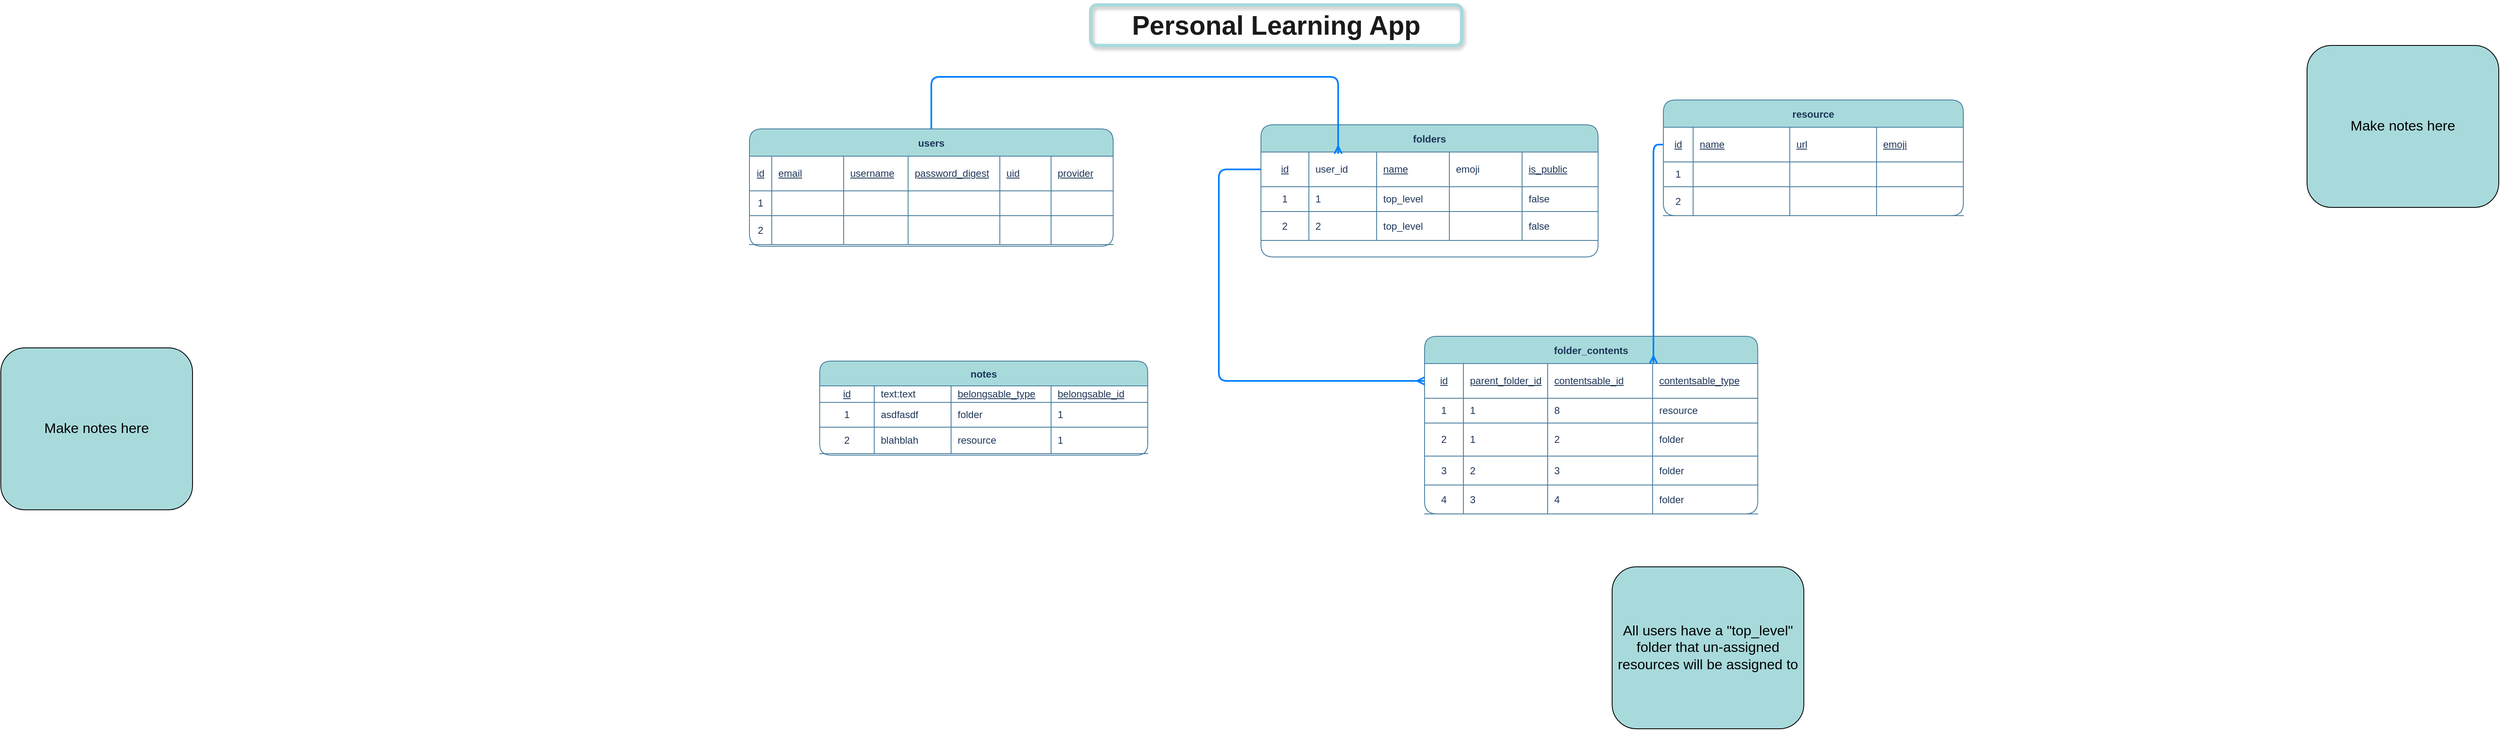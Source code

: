 <mxfile>
    <diagram id="2Q5nVtx4BR8TXtKDtNm_" name="Page-1">
        <mxGraphModel dx="3700" dy="452" grid="0" gridSize="10" guides="1" tooltips="1" connect="1" arrows="1" fold="1" page="1" pageScale="1" pageWidth="1920" pageHeight="1200" background="#FFFFFF" math="0" shadow="0">
            <root>
                <mxCell id="0"/>
                <mxCell id="1" parent="0"/>
                <mxCell id="249" value="&lt;b&gt;&lt;font style=&quot;font-size: 32px&quot; color=&quot;#1a1a1a&quot;&gt;Personal Learning App&lt;/font&gt;&lt;/b&gt;" style="text;html=1;fillColor=none;align=center;verticalAlign=middle;whiteSpace=wrap;rounded=1;shadow=1;sketch=0;glass=1;strokeWidth=4;perimeterSpacing=4;strokeColor=#A8DADC;" parent="1" vertex="1">
                    <mxGeometry x="754" y="35" width="449" height="49" as="geometry"/>
                </mxCell>
                <mxCell id="375" value="users" style="shape=table;startSize=33;container=1;collapsible=0;childLayout=tableLayout;fixedRows=1;rowLines=0;fontStyle=1;align=center;fillColor=#A8DADC;strokeColor=#457B9D;fontColor=#1D3557;rounded=1;shadow=0;" parent="1" vertex="1">
                    <mxGeometry x="341" y="185" width="440.156" height="142" as="geometry"/>
                </mxCell>
                <mxCell id="376" style="shape=partialRectangle;html=1;whiteSpace=wrap;collapsible=0;dropTarget=0;pointerEvents=0;fillColor=none;top=0;left=0;bottom=1;right=0;points=[[0,0.5],[1,0.5]];portConstraint=eastwest;strokeColor=#457B9D;fontColor=#1D3557;" parent="375" vertex="1">
                    <mxGeometry y="33" width="440.156" height="42" as="geometry"/>
                </mxCell>
                <mxCell id="377" value="&lt;u&gt;id&lt;/u&gt;" style="shape=partialRectangle;html=1;whiteSpace=wrap;connectable=0;fillColor=none;top=0;left=0;bottom=0;right=0;overflow=hidden;strokeColor=#457B9D;fontColor=#1D3557;" parent="376" vertex="1">
                    <mxGeometry width="27" height="42" as="geometry"/>
                </mxCell>
                <mxCell id="419" value="&lt;u&gt;email&lt;/u&gt;" style="shape=partialRectangle;html=1;whiteSpace=wrap;connectable=0;fillColor=none;top=0;left=0;bottom=0;right=0;align=left;spacingLeft=6;overflow=hidden;strokeColor=#457B9D;fontColor=#1D3557;" parent="376" vertex="1">
                    <mxGeometry x="27" width="87" height="42" as="geometry"/>
                </mxCell>
                <mxCell id="379" value="&lt;u&gt;username&lt;/u&gt;" style="shape=partialRectangle;html=1;whiteSpace=wrap;connectable=0;fillColor=none;top=0;left=0;bottom=0;right=0;align=left;spacingLeft=6;overflow=hidden;strokeColor=#457B9D;fontColor=#1D3557;fontStyle=4" parent="376" vertex="1">
                    <mxGeometry x="114" width="78" height="42" as="geometry"/>
                </mxCell>
                <mxCell id="380" value="password_digest" style="shape=partialRectangle;html=1;whiteSpace=wrap;connectable=0;fillColor=none;top=0;left=0;bottom=0;right=0;align=left;spacingLeft=6;overflow=hidden;strokeColor=#457B9D;fontColor=#1D3557;fontStyle=4" parent="376" vertex="1">
                    <mxGeometry x="192" width="111" height="42" as="geometry"/>
                </mxCell>
                <mxCell id="469" value="uid" style="shape=partialRectangle;html=1;whiteSpace=wrap;connectable=0;fillColor=none;top=0;left=0;bottom=0;right=0;align=left;spacingLeft=6;overflow=hidden;strokeColor=#457B9D;fontColor=#1D3557;fontStyle=4" parent="376" vertex="1">
                    <mxGeometry x="303" width="62" height="42" as="geometry"/>
                </mxCell>
                <mxCell id="466" value="provider" style="shape=partialRectangle;html=1;whiteSpace=wrap;connectable=0;fillColor=none;top=0;left=0;bottom=0;right=0;align=left;spacingLeft=6;overflow=hidden;strokeColor=#457B9D;fontColor=#1D3557;fontStyle=4" parent="376" vertex="1">
                    <mxGeometry x="365" width="75" height="42" as="geometry"/>
                </mxCell>
                <mxCell id="382" value="" style="shape=partialRectangle;html=1;whiteSpace=wrap;collapsible=0;dropTarget=0;pointerEvents=0;fillColor=none;top=0;left=0;bottom=1;right=0;points=[[0,0.5],[1,0.5]];portConstraint=eastwest;strokeColor=#457B9D;fontColor=#1D3557;" parent="375" vertex="1">
                    <mxGeometry y="75" width="440.156" height="30" as="geometry"/>
                </mxCell>
                <mxCell id="383" value="1" style="shape=partialRectangle;html=1;whiteSpace=wrap;connectable=0;fillColor=none;top=0;left=0;bottom=0;right=0;overflow=hidden;strokeColor=#457B9D;fontColor=#1D3557;" parent="382" vertex="1">
                    <mxGeometry width="27" height="30" as="geometry"/>
                </mxCell>
                <mxCell id="420" style="shape=partialRectangle;html=1;whiteSpace=wrap;connectable=0;fillColor=none;top=0;left=0;bottom=0;right=0;align=left;spacingLeft=6;overflow=hidden;strokeColor=#457B9D;fontColor=#1D3557;" parent="382" vertex="1">
                    <mxGeometry x="27" width="87" height="30" as="geometry"/>
                </mxCell>
                <mxCell id="385" value="" style="shape=partialRectangle;html=1;whiteSpace=wrap;connectable=0;fillColor=none;top=0;left=0;bottom=0;right=0;align=left;spacingLeft=6;overflow=hidden;strokeColor=#457B9D;fontColor=#1D3557;" parent="382" vertex="1">
                    <mxGeometry x="114" width="78" height="30" as="geometry"/>
                </mxCell>
                <mxCell id="386" style="shape=partialRectangle;html=1;whiteSpace=wrap;connectable=0;fillColor=none;top=0;left=0;bottom=0;right=0;align=left;spacingLeft=6;overflow=hidden;strokeColor=#457B9D;fontColor=#1D3557;" parent="382" vertex="1">
                    <mxGeometry x="192" width="111" height="30" as="geometry"/>
                </mxCell>
                <mxCell id="470" style="shape=partialRectangle;html=1;whiteSpace=wrap;connectable=0;fillColor=none;top=0;left=0;bottom=0;right=0;align=left;spacingLeft=6;overflow=hidden;strokeColor=#457B9D;fontColor=#1D3557;" parent="382" vertex="1">
                    <mxGeometry x="303" width="62" height="30" as="geometry"/>
                </mxCell>
                <mxCell id="467" style="shape=partialRectangle;html=1;whiteSpace=wrap;connectable=0;fillColor=none;top=0;left=0;bottom=0;right=0;align=left;spacingLeft=6;overflow=hidden;strokeColor=#457B9D;fontColor=#1D3557;" parent="382" vertex="1">
                    <mxGeometry x="365" width="75" height="30" as="geometry"/>
                </mxCell>
                <mxCell id="406" style="shape=partialRectangle;html=1;whiteSpace=wrap;collapsible=0;dropTarget=0;pointerEvents=0;fillColor=none;top=0;left=0;bottom=1;right=0;points=[[0,0.5],[1,0.5]];portConstraint=eastwest;strokeColor=#457B9D;fontColor=#1D3557;" parent="375" vertex="1">
                    <mxGeometry y="105" width="440.156" height="35" as="geometry"/>
                </mxCell>
                <mxCell id="407" value="2" style="shape=partialRectangle;html=1;whiteSpace=wrap;connectable=0;fillColor=none;top=0;left=0;bottom=0;right=0;overflow=hidden;strokeColor=#457B9D;fontColor=#1D3557;" parent="406" vertex="1">
                    <mxGeometry width="27" height="35" as="geometry"/>
                </mxCell>
                <mxCell id="421" style="shape=partialRectangle;html=1;whiteSpace=wrap;connectable=0;fillColor=none;top=0;left=0;bottom=0;right=0;align=left;spacingLeft=6;overflow=hidden;strokeColor=#457B9D;fontColor=#1D3557;" parent="406" vertex="1">
                    <mxGeometry x="27" width="87" height="35" as="geometry"/>
                </mxCell>
                <mxCell id="409" style="shape=partialRectangle;html=1;whiteSpace=wrap;connectable=0;fillColor=none;top=0;left=0;bottom=0;right=0;align=left;spacingLeft=6;overflow=hidden;strokeColor=#457B9D;fontColor=#1D3557;" parent="406" vertex="1">
                    <mxGeometry x="114" width="78" height="35" as="geometry"/>
                </mxCell>
                <mxCell id="410" style="shape=partialRectangle;html=1;whiteSpace=wrap;connectable=0;fillColor=none;top=0;left=0;bottom=0;right=0;align=left;spacingLeft=6;overflow=hidden;strokeColor=#457B9D;fontColor=#1D3557;" parent="406" vertex="1">
                    <mxGeometry x="192" width="111" height="35" as="geometry"/>
                </mxCell>
                <mxCell id="471" style="shape=partialRectangle;html=1;whiteSpace=wrap;connectable=0;fillColor=none;top=0;left=0;bottom=0;right=0;align=left;spacingLeft=6;overflow=hidden;strokeColor=#457B9D;fontColor=#1D3557;" parent="406" vertex="1">
                    <mxGeometry x="303" width="62" height="35" as="geometry"/>
                </mxCell>
                <mxCell id="468" style="shape=partialRectangle;html=1;whiteSpace=wrap;connectable=0;fillColor=none;top=0;left=0;bottom=0;right=0;align=left;spacingLeft=6;overflow=hidden;strokeColor=#457B9D;fontColor=#1D3557;" parent="406" vertex="1">
                    <mxGeometry x="365" width="75" height="35" as="geometry"/>
                </mxCell>
                <mxCell id="418" style="edgeStyle=orthogonalEdgeStyle;rounded=0;orthogonalLoop=1;jettySize=auto;html=1;exitX=0.5;exitY=1;exitDx=0;exitDy=0;" parent="375" source="375" edge="1">
                    <mxGeometry relative="1" as="geometry"/>
                </mxCell>
                <mxCell id="472" value="folders" style="shape=table;startSize=33;container=1;collapsible=0;childLayout=tableLayout;fixedRows=1;rowLines=0;fontStyle=1;align=center;fillColor=#A8DADC;strokeColor=#457B9D;fontColor=#1D3557;rounded=1;shadow=0;" parent="1" vertex="1">
                    <mxGeometry x="960" y="180" width="408" height="160" as="geometry"/>
                </mxCell>
                <mxCell id="473" style="shape=partialRectangle;html=1;whiteSpace=wrap;collapsible=0;dropTarget=0;pointerEvents=0;fillColor=none;top=0;left=0;bottom=1;right=0;points=[[0,0.5],[1,0.5]];portConstraint=eastwest;strokeColor=#457B9D;fontColor=#1D3557;" parent="472" vertex="1">
                    <mxGeometry y="33" width="408" height="42" as="geometry"/>
                </mxCell>
                <mxCell id="474" value="&lt;u&gt;id&lt;/u&gt;" style="shape=partialRectangle;html=1;whiteSpace=wrap;connectable=0;fillColor=none;top=0;left=0;bottom=0;right=0;overflow=hidden;strokeColor=#457B9D;fontColor=#1D3557;" parent="473" vertex="1">
                    <mxGeometry width="58" height="42" as="geometry"/>
                </mxCell>
                <mxCell id="543" value="user_id" style="shape=partialRectangle;html=1;whiteSpace=wrap;connectable=0;fillColor=none;top=0;left=0;bottom=0;right=0;align=left;spacingLeft=6;overflow=hidden;strokeColor=#457B9D;fontColor=#1D3557;" parent="473" vertex="1">
                    <mxGeometry x="58" width="82" height="42" as="geometry"/>
                </mxCell>
                <mxCell id="475" value="&lt;u&gt;name&lt;/u&gt;" style="shape=partialRectangle;html=1;whiteSpace=wrap;connectable=0;fillColor=none;top=0;left=0;bottom=0;right=0;align=left;spacingLeft=6;overflow=hidden;strokeColor=#457B9D;fontColor=#1D3557;" parent="473" vertex="1">
                    <mxGeometry x="140" width="88" height="42" as="geometry"/>
                </mxCell>
                <mxCell id="703" value="emoji" style="shape=partialRectangle;html=1;whiteSpace=wrap;connectable=0;fillColor=none;top=0;left=0;bottom=0;right=0;align=left;spacingLeft=6;overflow=hidden;strokeColor=#457B9D;fontColor=#1D3557;" vertex="1" parent="473">
                    <mxGeometry x="228" width="88" height="42" as="geometry"/>
                </mxCell>
                <mxCell id="540" value="is_public" style="shape=partialRectangle;html=1;whiteSpace=wrap;connectable=0;fillColor=none;top=0;left=0;bottom=0;right=0;align=left;spacingLeft=6;overflow=hidden;strokeColor=#457B9D;fontColor=#1D3557;fontStyle=4" parent="473" vertex="1">
                    <mxGeometry x="316" width="92" height="42" as="geometry"/>
                </mxCell>
                <mxCell id="479" value="" style="shape=partialRectangle;html=1;whiteSpace=wrap;collapsible=0;dropTarget=0;pointerEvents=0;fillColor=none;top=0;left=0;bottom=1;right=0;points=[[0,0.5],[1,0.5]];portConstraint=eastwest;strokeColor=#457B9D;fontColor=#1D3557;" parent="472" vertex="1">
                    <mxGeometry y="75" width="408" height="30" as="geometry"/>
                </mxCell>
                <mxCell id="480" value="1" style="shape=partialRectangle;html=1;whiteSpace=wrap;connectable=0;fillColor=none;top=0;left=0;bottom=0;right=0;overflow=hidden;strokeColor=#457B9D;fontColor=#1D3557;" parent="479" vertex="1">
                    <mxGeometry width="58" height="30" as="geometry"/>
                </mxCell>
                <mxCell id="544" value="1" style="shape=partialRectangle;html=1;whiteSpace=wrap;connectable=0;fillColor=none;top=0;left=0;bottom=0;right=0;align=left;spacingLeft=6;overflow=hidden;strokeColor=#457B9D;fontColor=#1D3557;" parent="479" vertex="1">
                    <mxGeometry x="58" width="82" height="30" as="geometry"/>
                </mxCell>
                <mxCell id="481" value="top_level" style="shape=partialRectangle;html=1;whiteSpace=wrap;connectable=0;fillColor=none;top=0;left=0;bottom=0;right=0;align=left;spacingLeft=6;overflow=hidden;strokeColor=#457B9D;fontColor=#1D3557;" parent="479" vertex="1">
                    <mxGeometry x="140" width="88" height="30" as="geometry"/>
                </mxCell>
                <mxCell id="704" style="shape=partialRectangle;html=1;whiteSpace=wrap;connectable=0;fillColor=none;top=0;left=0;bottom=0;right=0;align=left;spacingLeft=6;overflow=hidden;strokeColor=#457B9D;fontColor=#1D3557;" vertex="1" parent="479">
                    <mxGeometry x="228" width="88" height="30" as="geometry"/>
                </mxCell>
                <mxCell id="541" value="false" style="shape=partialRectangle;html=1;whiteSpace=wrap;connectable=0;fillColor=none;top=0;left=0;bottom=0;right=0;align=left;spacingLeft=6;overflow=hidden;strokeColor=#457B9D;fontColor=#1D3557;" parent="479" vertex="1">
                    <mxGeometry x="316" width="92" height="30" as="geometry"/>
                </mxCell>
                <mxCell id="485" style="shape=partialRectangle;html=1;whiteSpace=wrap;collapsible=0;dropTarget=0;pointerEvents=0;fillColor=none;top=0;left=0;bottom=1;right=0;points=[[0,0.5],[1,0.5]];portConstraint=eastwest;strokeColor=#457B9D;fontColor=#1D3557;" parent="472" vertex="1">
                    <mxGeometry y="105" width="408" height="35" as="geometry"/>
                </mxCell>
                <mxCell id="486" value="2" style="shape=partialRectangle;html=1;whiteSpace=wrap;connectable=0;fillColor=none;top=0;left=0;bottom=0;right=0;overflow=hidden;strokeColor=#457B9D;fontColor=#1D3557;" parent="485" vertex="1">
                    <mxGeometry width="58" height="35" as="geometry"/>
                </mxCell>
                <mxCell id="545" value="2" style="shape=partialRectangle;html=1;whiteSpace=wrap;connectable=0;fillColor=none;top=0;left=0;bottom=0;right=0;align=left;spacingLeft=6;overflow=hidden;strokeColor=#457B9D;fontColor=#1D3557;" parent="485" vertex="1">
                    <mxGeometry x="58" width="82" height="35" as="geometry"/>
                </mxCell>
                <mxCell id="487" value="top_level" style="shape=partialRectangle;html=1;whiteSpace=wrap;connectable=0;fillColor=none;top=0;left=0;bottom=0;right=0;align=left;spacingLeft=6;overflow=hidden;strokeColor=#457B9D;fontColor=#1D3557;" parent="485" vertex="1">
                    <mxGeometry x="140" width="88" height="35" as="geometry"/>
                </mxCell>
                <mxCell id="705" style="shape=partialRectangle;html=1;whiteSpace=wrap;connectable=0;fillColor=none;top=0;left=0;bottom=0;right=0;align=left;spacingLeft=6;overflow=hidden;strokeColor=#457B9D;fontColor=#1D3557;" vertex="1" parent="485">
                    <mxGeometry x="228" width="88" height="35" as="geometry"/>
                </mxCell>
                <mxCell id="542" value="&lt;span&gt;false&lt;/span&gt;" style="shape=partialRectangle;html=1;whiteSpace=wrap;connectable=0;fillColor=none;top=0;left=0;bottom=0;right=0;align=left;spacingLeft=6;overflow=hidden;strokeColor=#457B9D;fontColor=#1D3557;" parent="485" vertex="1">
                    <mxGeometry x="316" width="92" height="35" as="geometry"/>
                </mxCell>
                <mxCell id="491" style="edgeStyle=orthogonalEdgeStyle;rounded=0;orthogonalLoop=1;jettySize=auto;html=1;exitX=0.5;exitY=1;exitDx=0;exitDy=0;" parent="472" source="472" edge="1">
                    <mxGeometry relative="1" as="geometry"/>
                </mxCell>
                <mxCell id="512" value="folder_contents" style="shape=table;startSize=33;container=1;collapsible=0;childLayout=tableLayout;fixedRows=1;rowLines=0;fontStyle=1;align=center;fillColor=#A8DADC;strokeColor=#457B9D;fontColor=#1D3557;rounded=1;shadow=0;" parent="1" vertex="1">
                    <mxGeometry x="1158" y="436" width="403.21" height="215" as="geometry"/>
                </mxCell>
                <mxCell id="513" style="shape=partialRectangle;html=1;whiteSpace=wrap;collapsible=0;dropTarget=0;pointerEvents=0;fillColor=none;top=0;left=0;bottom=1;right=0;points=[[0,0.5],[1,0.5]];portConstraint=eastwest;strokeColor=#457B9D;fontColor=#1D3557;" parent="512" vertex="1">
                    <mxGeometry y="33" width="403.21" height="42" as="geometry"/>
                </mxCell>
                <mxCell id="514" value="&lt;u&gt;id&lt;/u&gt;" style="shape=partialRectangle;html=1;whiteSpace=wrap;connectable=0;fillColor=none;top=0;left=0;bottom=0;right=0;overflow=hidden;strokeColor=#457B9D;fontColor=#1D3557;" parent="513" vertex="1">
                    <mxGeometry width="47" height="42" as="geometry"/>
                </mxCell>
                <mxCell id="515" value="&lt;u&gt;parent_folder_id&lt;/u&gt;" style="shape=partialRectangle;html=1;whiteSpace=wrap;connectable=0;fillColor=none;top=0;left=0;bottom=0;right=0;align=left;spacingLeft=6;overflow=hidden;strokeColor=#457B9D;fontColor=#1D3557;" parent="513" vertex="1">
                    <mxGeometry x="47" width="102" height="42" as="geometry"/>
                </mxCell>
                <mxCell id="516" value="contentsable_id" style="shape=partialRectangle;html=1;whiteSpace=wrap;connectable=0;fillColor=none;top=0;left=0;bottom=0;right=0;align=left;spacingLeft=6;overflow=hidden;strokeColor=#457B9D;fontColor=#1D3557;fontStyle=4" parent="513" vertex="1">
                    <mxGeometry x="149" width="127" height="42" as="geometry"/>
                </mxCell>
                <mxCell id="688" value="contentsable_type" style="shape=partialRectangle;html=1;whiteSpace=wrap;connectable=0;fillColor=none;top=0;left=0;bottom=0;right=0;align=left;spacingLeft=6;overflow=hidden;strokeColor=#457B9D;fontColor=#1D3557;fontStyle=4" vertex="1" parent="513">
                    <mxGeometry x="276" width="127" height="42" as="geometry"/>
                </mxCell>
                <mxCell id="517" value="" style="shape=partialRectangle;html=1;whiteSpace=wrap;collapsible=0;dropTarget=0;pointerEvents=0;fillColor=none;top=0;left=0;bottom=1;right=0;points=[[0,0.5],[1,0.5]];portConstraint=eastwest;strokeColor=#457B9D;fontColor=#1D3557;" parent="512" vertex="1">
                    <mxGeometry y="75" width="403.21" height="30" as="geometry"/>
                </mxCell>
                <mxCell id="518" value="1" style="shape=partialRectangle;html=1;whiteSpace=wrap;connectable=0;fillColor=none;top=0;left=0;bottom=0;right=0;overflow=hidden;strokeColor=#457B9D;fontColor=#1D3557;" parent="517" vertex="1">
                    <mxGeometry width="47" height="30" as="geometry"/>
                </mxCell>
                <mxCell id="519" value="1" style="shape=partialRectangle;html=1;whiteSpace=wrap;connectable=0;fillColor=none;top=0;left=0;bottom=0;right=0;align=left;spacingLeft=6;overflow=hidden;strokeColor=#457B9D;fontColor=#1D3557;" parent="517" vertex="1">
                    <mxGeometry x="47" width="102" height="30" as="geometry"/>
                </mxCell>
                <mxCell id="520" value="8" style="shape=partialRectangle;html=1;whiteSpace=wrap;connectable=0;fillColor=none;top=0;left=0;bottom=0;right=0;align=left;spacingLeft=6;overflow=hidden;strokeColor=#457B9D;fontColor=#1D3557;" parent="517" vertex="1">
                    <mxGeometry x="149" width="127" height="30" as="geometry"/>
                </mxCell>
                <mxCell id="689" value="resource" style="shape=partialRectangle;html=1;whiteSpace=wrap;connectable=0;fillColor=none;top=0;left=0;bottom=0;right=0;align=left;spacingLeft=6;overflow=hidden;strokeColor=#457B9D;fontColor=#1D3557;" vertex="1" parent="517">
                    <mxGeometry x="276" width="127" height="30" as="geometry"/>
                </mxCell>
                <mxCell id="521" style="shape=partialRectangle;html=1;whiteSpace=wrap;collapsible=0;dropTarget=0;pointerEvents=0;fillColor=none;top=0;left=0;bottom=1;right=0;points=[[0,0.5],[1,0.5]];portConstraint=eastwest;strokeColor=#457B9D;fontColor=#1D3557;" parent="512" vertex="1">
                    <mxGeometry y="105" width="403.21" height="40" as="geometry"/>
                </mxCell>
                <mxCell id="522" value="2" style="shape=partialRectangle;html=1;whiteSpace=wrap;connectable=0;fillColor=none;top=0;left=0;bottom=0;right=0;overflow=hidden;strokeColor=#457B9D;fontColor=#1D3557;" parent="521" vertex="1">
                    <mxGeometry width="47" height="40" as="geometry"/>
                </mxCell>
                <mxCell id="523" value="1" style="shape=partialRectangle;html=1;whiteSpace=wrap;connectable=0;fillColor=none;top=0;left=0;bottom=0;right=0;align=left;spacingLeft=6;overflow=hidden;strokeColor=#457B9D;fontColor=#1D3557;" parent="521" vertex="1">
                    <mxGeometry x="47" width="102" height="40" as="geometry"/>
                </mxCell>
                <mxCell id="524" value="2" style="shape=partialRectangle;html=1;whiteSpace=wrap;connectable=0;fillColor=none;top=0;left=0;bottom=0;right=0;align=left;spacingLeft=6;overflow=hidden;strokeColor=#457B9D;fontColor=#1D3557;" parent="521" vertex="1">
                    <mxGeometry x="149" width="127" height="40" as="geometry"/>
                </mxCell>
                <mxCell id="690" value="folder" style="shape=partialRectangle;html=1;whiteSpace=wrap;connectable=0;fillColor=none;top=0;left=0;bottom=0;right=0;align=left;spacingLeft=6;overflow=hidden;strokeColor=#457B9D;fontColor=#1D3557;" vertex="1" parent="521">
                    <mxGeometry x="276" width="127" height="40" as="geometry"/>
                </mxCell>
                <mxCell id="693" style="shape=partialRectangle;html=1;whiteSpace=wrap;collapsible=0;dropTarget=0;pointerEvents=0;fillColor=none;top=0;left=0;bottom=1;right=0;points=[[0,0.5],[1,0.5]];portConstraint=eastwest;strokeColor=#457B9D;fontColor=#1D3557;" vertex="1" parent="512">
                    <mxGeometry y="145" width="403.21" height="35" as="geometry"/>
                </mxCell>
                <mxCell id="694" value="3" style="shape=partialRectangle;html=1;whiteSpace=wrap;connectable=0;fillColor=none;top=0;left=0;bottom=0;right=0;overflow=hidden;strokeColor=#457B9D;fontColor=#1D3557;" vertex="1" parent="693">
                    <mxGeometry width="47" height="35" as="geometry"/>
                </mxCell>
                <mxCell id="695" value="2" style="shape=partialRectangle;html=1;whiteSpace=wrap;connectable=0;fillColor=none;top=0;left=0;bottom=0;right=0;align=left;spacingLeft=6;overflow=hidden;strokeColor=#457B9D;fontColor=#1D3557;" vertex="1" parent="693">
                    <mxGeometry x="47" width="102" height="35" as="geometry"/>
                </mxCell>
                <mxCell id="696" value="3" style="shape=partialRectangle;html=1;whiteSpace=wrap;connectable=0;fillColor=none;top=0;left=0;bottom=0;right=0;align=left;spacingLeft=6;overflow=hidden;strokeColor=#457B9D;fontColor=#1D3557;" vertex="1" parent="693">
                    <mxGeometry x="149" width="127" height="35" as="geometry"/>
                </mxCell>
                <mxCell id="697" value="folder" style="shape=partialRectangle;html=1;whiteSpace=wrap;connectable=0;fillColor=none;top=0;left=0;bottom=0;right=0;align=left;spacingLeft=6;overflow=hidden;strokeColor=#457B9D;fontColor=#1D3557;" vertex="1" parent="693">
                    <mxGeometry x="276" width="127" height="35" as="geometry"/>
                </mxCell>
                <mxCell id="698" style="shape=partialRectangle;html=1;whiteSpace=wrap;collapsible=0;dropTarget=0;pointerEvents=0;fillColor=none;top=0;left=0;bottom=1;right=0;points=[[0,0.5],[1,0.5]];portConstraint=eastwest;strokeColor=#457B9D;fontColor=#1D3557;" vertex="1" parent="512">
                    <mxGeometry y="180" width="403.21" height="35" as="geometry"/>
                </mxCell>
                <mxCell id="699" value="4" style="shape=partialRectangle;html=1;whiteSpace=wrap;connectable=0;fillColor=none;top=0;left=0;bottom=0;right=0;overflow=hidden;strokeColor=#457B9D;fontColor=#1D3557;" vertex="1" parent="698">
                    <mxGeometry width="47" height="35" as="geometry"/>
                </mxCell>
                <mxCell id="700" value="3" style="shape=partialRectangle;html=1;whiteSpace=wrap;connectable=0;fillColor=none;top=0;left=0;bottom=0;right=0;align=left;spacingLeft=6;overflow=hidden;strokeColor=#457B9D;fontColor=#1D3557;" vertex="1" parent="698">
                    <mxGeometry x="47" width="102" height="35" as="geometry"/>
                </mxCell>
                <mxCell id="701" value="4" style="shape=partialRectangle;html=1;whiteSpace=wrap;connectable=0;fillColor=none;top=0;left=0;bottom=0;right=0;align=left;spacingLeft=6;overflow=hidden;strokeColor=#457B9D;fontColor=#1D3557;" vertex="1" parent="698">
                    <mxGeometry x="149" width="127" height="35" as="geometry"/>
                </mxCell>
                <mxCell id="702" value="folder" style="shape=partialRectangle;html=1;whiteSpace=wrap;connectable=0;fillColor=none;top=0;left=0;bottom=0;right=0;align=left;spacingLeft=6;overflow=hidden;strokeColor=#457B9D;fontColor=#1D3557;" vertex="1" parent="698">
                    <mxGeometry x="276" width="127" height="35" as="geometry"/>
                </mxCell>
                <mxCell id="525" style="edgeStyle=orthogonalEdgeStyle;rounded=0;orthogonalLoop=1;jettySize=auto;html=1;exitX=0.5;exitY=1;exitDx=0;exitDy=0;" parent="512" source="512" edge="1">
                    <mxGeometry relative="1" as="geometry"/>
                </mxCell>
                <mxCell id="526" value="resource" style="shape=table;startSize=33;container=1;collapsible=0;childLayout=tableLayout;fixedRows=1;rowLines=0;fontStyle=1;align=center;fillColor=#A8DADC;strokeColor=#457B9D;fontColor=#1D3557;rounded=1;shadow=0;" parent="1" vertex="1">
                    <mxGeometry x="1447" y="150" width="363" height="140" as="geometry"/>
                </mxCell>
                <mxCell id="527" style="shape=partialRectangle;html=1;whiteSpace=wrap;collapsible=0;dropTarget=0;pointerEvents=0;fillColor=none;top=0;left=0;bottom=1;right=0;points=[[0,0.5],[1,0.5]];portConstraint=eastwest;strokeColor=#457B9D;fontColor=#1D3557;" parent="526" vertex="1">
                    <mxGeometry y="33" width="363" height="42" as="geometry"/>
                </mxCell>
                <mxCell id="528" value="&lt;u&gt;id&lt;/u&gt;" style="shape=partialRectangle;html=1;whiteSpace=wrap;connectable=0;fillColor=none;top=0;left=0;bottom=0;right=0;overflow=hidden;strokeColor=#457B9D;fontColor=#1D3557;" parent="527" vertex="1">
                    <mxGeometry width="36" height="42" as="geometry"/>
                </mxCell>
                <mxCell id="529" value="&lt;u&gt;name&lt;/u&gt;" style="shape=partialRectangle;html=1;whiteSpace=wrap;connectable=0;fillColor=none;top=0;left=0;bottom=0;right=0;align=left;spacingLeft=6;overflow=hidden;strokeColor=#457B9D;fontColor=#1D3557;" parent="527" vertex="1">
                    <mxGeometry x="36" width="117" height="42" as="geometry"/>
                </mxCell>
                <mxCell id="530" value="url" style="shape=partialRectangle;html=1;whiteSpace=wrap;connectable=0;fillColor=none;top=0;left=0;bottom=0;right=0;align=left;spacingLeft=6;overflow=hidden;strokeColor=#457B9D;fontColor=#1D3557;fontStyle=4" parent="527" vertex="1">
                    <mxGeometry x="153" width="105" height="42" as="geometry"/>
                </mxCell>
                <mxCell id="678" value="emoji" style="shape=partialRectangle;html=1;whiteSpace=wrap;connectable=0;fillColor=none;top=0;left=0;bottom=0;right=0;align=left;spacingLeft=6;overflow=hidden;strokeColor=#457B9D;fontColor=#1D3557;fontStyle=4" vertex="1" parent="527">
                    <mxGeometry x="258" width="105" height="42" as="geometry"/>
                </mxCell>
                <mxCell id="531" value="" style="shape=partialRectangle;html=1;whiteSpace=wrap;collapsible=0;dropTarget=0;pointerEvents=0;fillColor=none;top=0;left=0;bottom=1;right=0;points=[[0,0.5],[1,0.5]];portConstraint=eastwest;strokeColor=#457B9D;fontColor=#1D3557;" parent="526" vertex="1">
                    <mxGeometry y="75" width="363" height="30" as="geometry"/>
                </mxCell>
                <mxCell id="532" value="1" style="shape=partialRectangle;html=1;whiteSpace=wrap;connectable=0;fillColor=none;top=0;left=0;bottom=0;right=0;overflow=hidden;strokeColor=#457B9D;fontColor=#1D3557;" parent="531" vertex="1">
                    <mxGeometry width="36" height="30" as="geometry"/>
                </mxCell>
                <mxCell id="533" value="" style="shape=partialRectangle;html=1;whiteSpace=wrap;connectable=0;fillColor=none;top=0;left=0;bottom=0;right=0;align=left;spacingLeft=6;overflow=hidden;strokeColor=#457B9D;fontColor=#1D3557;" parent="531" vertex="1">
                    <mxGeometry x="36" width="117" height="30" as="geometry"/>
                </mxCell>
                <mxCell id="534" value="" style="shape=partialRectangle;html=1;whiteSpace=wrap;connectable=0;fillColor=none;top=0;left=0;bottom=0;right=0;align=left;spacingLeft=6;overflow=hidden;strokeColor=#457B9D;fontColor=#1D3557;" parent="531" vertex="1">
                    <mxGeometry x="153" width="105" height="30" as="geometry"/>
                </mxCell>
                <mxCell id="679" style="shape=partialRectangle;html=1;whiteSpace=wrap;connectable=0;fillColor=none;top=0;left=0;bottom=0;right=0;align=left;spacingLeft=6;overflow=hidden;strokeColor=#457B9D;fontColor=#1D3557;" vertex="1" parent="531">
                    <mxGeometry x="258" width="105" height="30" as="geometry"/>
                </mxCell>
                <mxCell id="535" style="shape=partialRectangle;html=1;whiteSpace=wrap;collapsible=0;dropTarget=0;pointerEvents=0;fillColor=none;top=0;left=0;bottom=1;right=0;points=[[0,0.5],[1,0.5]];portConstraint=eastwest;strokeColor=#457B9D;fontColor=#1D3557;" parent="526" vertex="1">
                    <mxGeometry y="105" width="363" height="35" as="geometry"/>
                </mxCell>
                <mxCell id="536" value="2" style="shape=partialRectangle;html=1;whiteSpace=wrap;connectable=0;fillColor=none;top=0;left=0;bottom=0;right=0;overflow=hidden;strokeColor=#457B9D;fontColor=#1D3557;" parent="535" vertex="1">
                    <mxGeometry width="36" height="35" as="geometry"/>
                </mxCell>
                <mxCell id="537" value="" style="shape=partialRectangle;html=1;whiteSpace=wrap;connectable=0;fillColor=none;top=0;left=0;bottom=0;right=0;align=left;spacingLeft=6;overflow=hidden;strokeColor=#457B9D;fontColor=#1D3557;" parent="535" vertex="1">
                    <mxGeometry x="36" width="117" height="35" as="geometry"/>
                </mxCell>
                <mxCell id="538" style="shape=partialRectangle;html=1;whiteSpace=wrap;connectable=0;fillColor=none;top=0;left=0;bottom=0;right=0;align=left;spacingLeft=6;overflow=hidden;strokeColor=#457B9D;fontColor=#1D3557;" parent="535" vertex="1">
                    <mxGeometry x="153" width="105" height="35" as="geometry"/>
                </mxCell>
                <mxCell id="680" style="shape=partialRectangle;html=1;whiteSpace=wrap;connectable=0;fillColor=none;top=0;left=0;bottom=0;right=0;align=left;spacingLeft=6;overflow=hidden;strokeColor=#457B9D;fontColor=#1D3557;" vertex="1" parent="535">
                    <mxGeometry x="258" width="105" height="35" as="geometry"/>
                </mxCell>
                <mxCell id="539" style="edgeStyle=orthogonalEdgeStyle;rounded=0;orthogonalLoop=1;jettySize=auto;html=1;exitX=0.5;exitY=1;exitDx=0;exitDy=0;" parent="526" source="526" edge="1">
                    <mxGeometry relative="1" as="geometry"/>
                </mxCell>
                <mxCell id="593" value="&lt;font color=&quot;#000000&quot;&gt;&lt;span style=&quot;font-size: 17px&quot;&gt;Make notes here&lt;/span&gt;&lt;/font&gt;" style="rounded=1;whiteSpace=wrap;html=1;fillColor=#A8DADC;strokeColor=#000000;perimeterSpacing=0;" parent="1" vertex="1">
                    <mxGeometry x="-565" y="450" width="232" height="196" as="geometry"/>
                </mxCell>
                <mxCell id="594" value="notes" style="shape=table;startSize=30;container=1;collapsible=0;childLayout=tableLayout;fixedRows=1;rowLines=0;fontStyle=1;align=center;fillColor=#A8DADC;strokeColor=#457B9D;fontColor=#1D3557;rounded=1;shadow=0;" parent="1" vertex="1">
                    <mxGeometry x="426" y="466" width="397" height="113.935" as="geometry"/>
                </mxCell>
                <mxCell id="595" style="shape=partialRectangle;html=1;whiteSpace=wrap;collapsible=0;dropTarget=0;pointerEvents=0;fillColor=none;top=0;left=0;bottom=1;right=0;points=[[0,0.5],[1,0.5]];portConstraint=eastwest;strokeColor=#457B9D;fontColor=#1D3557;" parent="594" vertex="1">
                    <mxGeometry y="30" width="397" height="20" as="geometry"/>
                </mxCell>
                <mxCell id="596" value="&lt;u&gt;id&lt;/u&gt;" style="shape=partialRectangle;html=1;whiteSpace=wrap;connectable=0;fillColor=none;top=0;left=0;bottom=0;right=0;overflow=hidden;strokeColor=#457B9D;fontColor=#1D3557;" parent="595" vertex="1">
                    <mxGeometry width="66" height="20" as="geometry"/>
                </mxCell>
                <mxCell id="597" value="text:text" style="shape=partialRectangle;html=1;whiteSpace=wrap;connectable=0;fillColor=none;top=0;left=0;bottom=0;right=0;align=left;spacingLeft=6;overflow=hidden;strokeColor=#457B9D;fontColor=#1D3557;" parent="595" vertex="1">
                    <mxGeometry x="66" width="93" height="20" as="geometry"/>
                </mxCell>
                <mxCell id="598" value="&lt;u&gt;belongsable_type&lt;/u&gt;" style="shape=partialRectangle;html=1;whiteSpace=wrap;connectable=0;fillColor=none;top=0;left=0;bottom=0;right=0;align=left;spacingLeft=6;overflow=hidden;strokeColor=#457B9D;fontColor=#1D3557;" parent="595" vertex="1">
                    <mxGeometry x="159" width="121" height="20" as="geometry"/>
                </mxCell>
                <mxCell id="599" value="belongsable_id" style="shape=partialRectangle;html=1;whiteSpace=wrap;connectable=0;fillColor=none;top=0;left=0;bottom=0;right=0;align=left;spacingLeft=6;overflow=hidden;strokeColor=#457B9D;fontColor=#1D3557;fontStyle=4" parent="595" vertex="1">
                    <mxGeometry x="280" width="117" height="20" as="geometry"/>
                </mxCell>
                <mxCell id="601" value="" style="shape=partialRectangle;html=1;whiteSpace=wrap;collapsible=0;dropTarget=0;pointerEvents=0;fillColor=none;top=0;left=0;bottom=1;right=0;points=[[0,0.5],[1,0.5]];portConstraint=eastwest;strokeColor=#457B9D;fontColor=#1D3557;" parent="594" vertex="1">
                    <mxGeometry y="50" width="397" height="30" as="geometry"/>
                </mxCell>
                <mxCell id="602" value="1" style="shape=partialRectangle;html=1;whiteSpace=wrap;connectable=0;fillColor=none;top=0;left=0;bottom=0;right=0;overflow=hidden;strokeColor=#457B9D;fontColor=#1D3557;" parent="601" vertex="1">
                    <mxGeometry width="66" height="30" as="geometry"/>
                </mxCell>
                <mxCell id="603" value="asdfasdf" style="shape=partialRectangle;html=1;whiteSpace=wrap;connectable=0;fillColor=none;top=0;left=0;bottom=0;right=0;align=left;spacingLeft=6;overflow=hidden;strokeColor=#457B9D;fontColor=#1D3557;" parent="601" vertex="1">
                    <mxGeometry x="66" width="93" height="30" as="geometry"/>
                </mxCell>
                <mxCell id="604" value="folder" style="shape=partialRectangle;html=1;whiteSpace=wrap;connectable=0;fillColor=none;top=0;left=0;bottom=0;right=0;align=left;spacingLeft=6;overflow=hidden;strokeColor=#457B9D;fontColor=#1D3557;" parent="601" vertex="1">
                    <mxGeometry x="159" width="121" height="30" as="geometry"/>
                </mxCell>
                <mxCell id="605" value="1" style="shape=partialRectangle;html=1;whiteSpace=wrap;connectable=0;fillColor=none;top=0;left=0;bottom=0;right=0;align=left;spacingLeft=6;overflow=hidden;strokeColor=#457B9D;fontColor=#1D3557;" parent="601" vertex="1">
                    <mxGeometry x="280" width="117" height="30" as="geometry"/>
                </mxCell>
                <mxCell id="607" style="shape=partialRectangle;html=1;whiteSpace=wrap;collapsible=0;dropTarget=0;pointerEvents=0;fillColor=none;top=0;left=0;bottom=1;right=0;points=[[0,0.5],[1,0.5]];portConstraint=eastwest;strokeColor=#457B9D;fontColor=#1D3557;" parent="594" vertex="1">
                    <mxGeometry y="80" width="397" height="32" as="geometry"/>
                </mxCell>
                <mxCell id="608" value="2" style="shape=partialRectangle;html=1;whiteSpace=wrap;connectable=0;fillColor=none;top=0;left=0;bottom=0;right=0;overflow=hidden;strokeColor=#457B9D;fontColor=#1D3557;" parent="607" vertex="1">
                    <mxGeometry width="66" height="32" as="geometry"/>
                </mxCell>
                <mxCell id="609" value="blahblah" style="shape=partialRectangle;html=1;whiteSpace=wrap;connectable=0;fillColor=none;top=0;left=0;bottom=0;right=0;align=left;spacingLeft=6;overflow=hidden;strokeColor=#457B9D;fontColor=#1D3557;" parent="607" vertex="1">
                    <mxGeometry x="66" width="93" height="32" as="geometry"/>
                </mxCell>
                <mxCell id="610" value="resource" style="shape=partialRectangle;html=1;whiteSpace=wrap;connectable=0;fillColor=none;top=0;left=0;bottom=0;right=0;align=left;spacingLeft=6;overflow=hidden;strokeColor=#457B9D;fontColor=#1D3557;" parent="607" vertex="1">
                    <mxGeometry x="159" width="121" height="32" as="geometry"/>
                </mxCell>
                <mxCell id="611" value="1" style="shape=partialRectangle;html=1;whiteSpace=wrap;connectable=0;fillColor=none;top=0;left=0;bottom=0;right=0;align=left;spacingLeft=6;overflow=hidden;strokeColor=#457B9D;fontColor=#1D3557;" parent="607" vertex="1">
                    <mxGeometry x="280" width="117" height="32" as="geometry"/>
                </mxCell>
                <mxCell id="613" style="edgeStyle=orthogonalEdgeStyle;rounded=0;orthogonalLoop=1;jettySize=auto;html=1;exitX=0.5;exitY=1;exitDx=0;exitDy=0;" parent="594" source="594" edge="1">
                    <mxGeometry relative="1" as="geometry"/>
                </mxCell>
                <mxCell id="614" value="&lt;font color=&quot;#000000&quot;&gt;&lt;span style=&quot;font-size: 17px&quot;&gt;Make notes here&lt;/span&gt;&lt;/font&gt;" style="rounded=1;whiteSpace=wrap;html=1;fillColor=#A8DADC;strokeColor=#000000;perimeterSpacing=0;" parent="1" vertex="1">
                    <mxGeometry x="2226" y="84" width="232" height="196" as="geometry"/>
                </mxCell>
                <mxCell id="615" value="&lt;font color=&quot;#000000&quot;&gt;&lt;span style=&quot;font-size: 17px&quot;&gt;All users have a &quot;top_level&quot; folder that un-assigned resources will be assigned to&lt;/span&gt;&lt;/font&gt;" style="rounded=1;whiteSpace=wrap;html=1;fillColor=#A8DADC;strokeColor=#000000;perimeterSpacing=0;" parent="1" vertex="1">
                    <mxGeometry x="1385" y="715" width="232" height="196" as="geometry"/>
                </mxCell>
                <mxCell id="617" value="" style="edgeStyle=elbowEdgeStyle;elbow=horizontal;endArrow=ERmany;html=1;strokeColor=#007FFF;strokeWidth=2;endFill=0;entryX=0.229;entryY=0.048;entryDx=0;entryDy=0;entryPerimeter=0;" parent="1" source="375" target="473" edge="1">
                    <mxGeometry width="50" height="50" relative="1" as="geometry">
                        <mxPoint x="1551" y="294" as="sourcePoint"/>
                        <mxPoint x="1178" y="722" as="targetPoint"/>
                        <Array as="points">
                            <mxPoint x="968" y="122"/>
                            <mxPoint x="1468" y="476"/>
                            <mxPoint x="1152.75" y="432"/>
                            <mxPoint x="1404.75" y="665"/>
                            <mxPoint x="1409.75" y="662"/>
                        </Array>
                    </mxGeometry>
                </mxCell>
                <mxCell id="676" value="" style="edgeStyle=elbowEdgeStyle;elbow=horizontal;endArrow=ERmany;html=1;strokeColor=#007FFF;strokeWidth=2;endFill=0;" parent="1" source="527" target="513" edge="1">
                    <mxGeometry width="50" height="50" relative="1" as="geometry">
                        <mxPoint x="1457" y="191" as="sourcePoint"/>
                        <mxPoint x="1435" y="462" as="targetPoint"/>
                        <Array as="points">
                            <mxPoint x="1435" y="493"/>
                            <mxPoint x="1435" y="331"/>
                            <mxPoint x="1476" y="293"/>
                            <mxPoint x="1553" y="355"/>
                            <mxPoint x="1445" y="327"/>
                            <mxPoint x="1445" y="319"/>
                            <mxPoint x="1445" y="317"/>
                            <mxPoint x="1457" y="244"/>
                            <mxPoint x="1413" y="479"/>
                            <mxPoint x="1097.75" y="435"/>
                            <mxPoint x="1349.75" y="668"/>
                            <mxPoint x="1354.75" y="665"/>
                        </Array>
                    </mxGeometry>
                </mxCell>
                <mxCell id="677" value="" style="edgeStyle=elbowEdgeStyle;elbow=horizontal;endArrow=ERmany;html=1;strokeColor=#007FFF;strokeWidth=2;endFill=0;" parent="1" source="473" target="513" edge="1">
                    <mxGeometry width="50" height="50" relative="1" as="geometry">
                        <mxPoint x="893" y="354" as="sourcePoint"/>
                        <mxPoint x="1123" y="725" as="targetPoint"/>
                        <Array as="points">
                            <mxPoint x="909" y="382"/>
                            <mxPoint x="918" y="343"/>
                            <mxPoint x="1220" y="391"/>
                            <mxPoint x="1413" y="479"/>
                            <mxPoint x="1097.75" y="435"/>
                            <mxPoint x="1349.75" y="668"/>
                            <mxPoint x="1354.75" y="665"/>
                        </Array>
                    </mxGeometry>
                </mxCell>
            </root>
        </mxGraphModel>
    </diagram>
</mxfile>